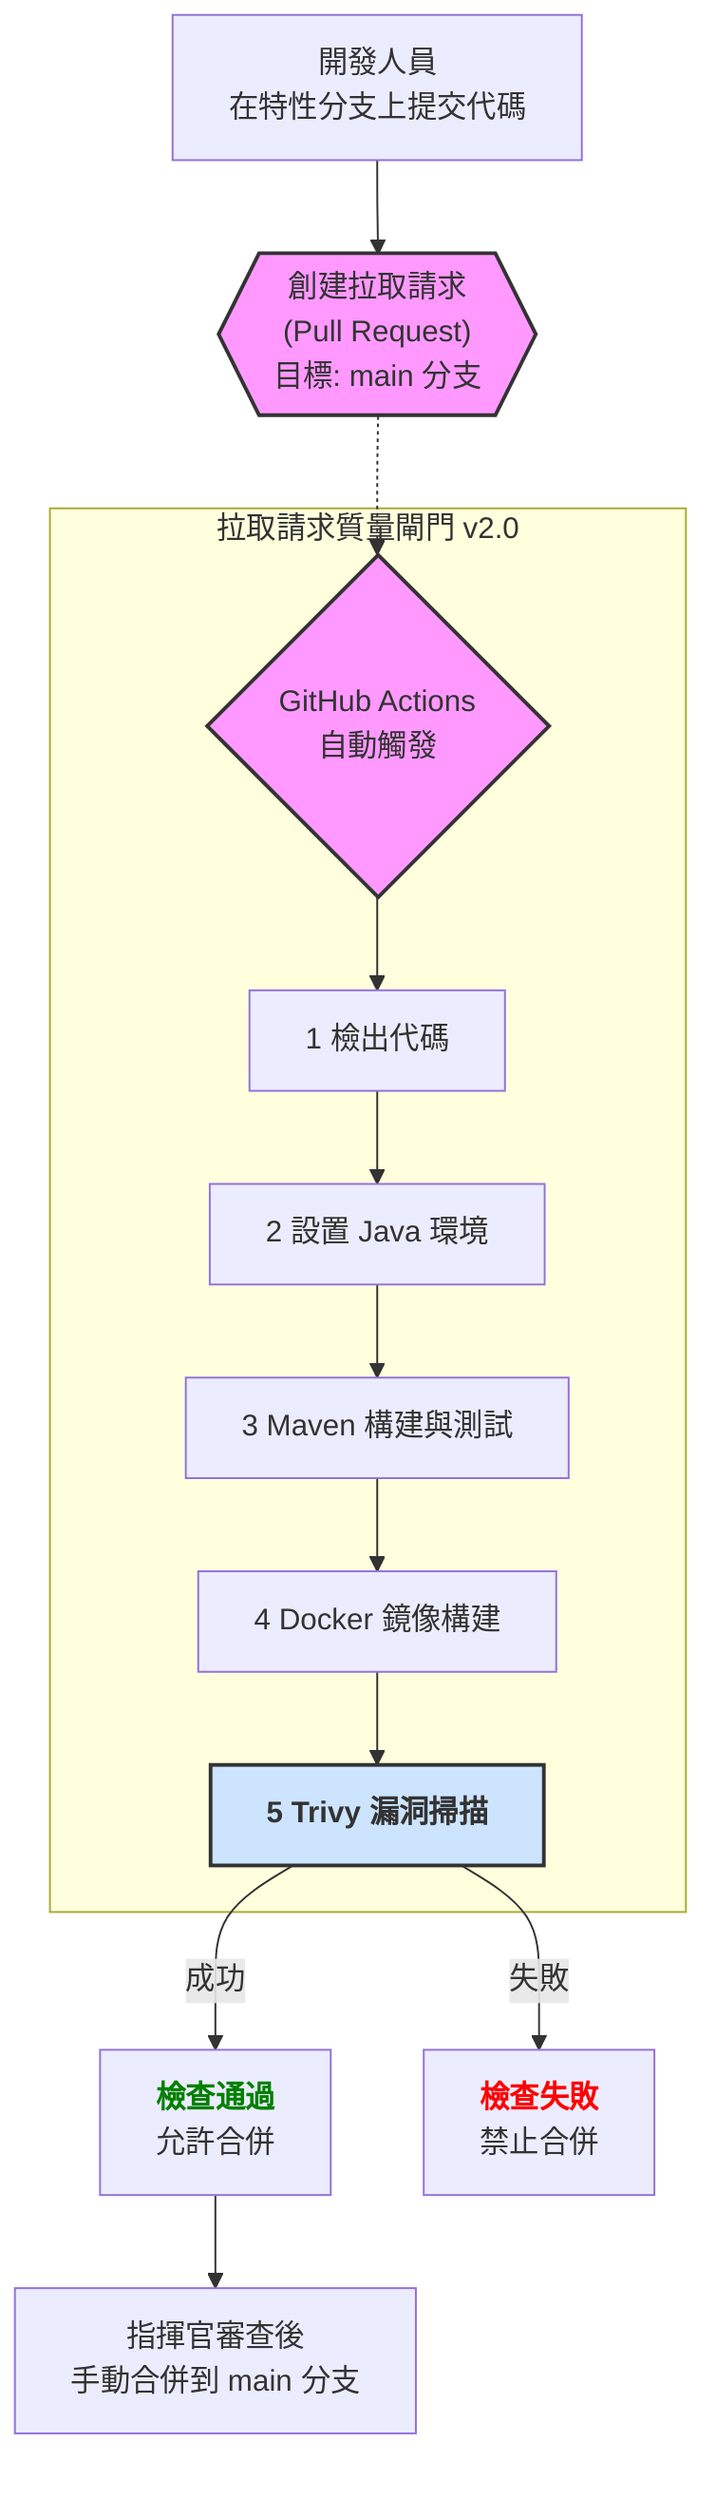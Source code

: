 graph TD
    %% CI/CD Pipeline Diagram for Act II: The Immune System
    %% Version 2.0 - Major Upgrade with Trivy Scan

    A["開發人員<br>在特性分支上提交代碼"] --> B{{"創建拉取請求<br>(Pull Request)<br>目標: main 分支"}}
    
    B -.-> C{"GitHub Actions<br>自動觸發"}
    
    subgraph "拉取請求質量閘門 v2.0"
        direction LR
        C --> S1["1 檢出代碼"]
        S1 --> S2["2 設置 Java 環境"]
        S2 --> S3["3 Maven 構建與測試"]
        S3 --> S4["4 Docker 鏡像構建"]
        S4 --> S5["<b>5 Trivy 漏洞掃描</b>"]
    end

    S5 -- "成功" --> R1["<font color=green><b>檢查通過</b></font><br>允許合併"]
    S5 -- "失敗" --> R2["<font color=red><b>檢查失敗</b></font><br>禁止合併"]

    R1 --> M["指揮官審查後<br>手動合併到 main 分支"]

    classDef trigger fill:#f9f,stroke:#333,stroke-width:2px;
    classDef newStep fill:#cde4ff,stroke:#333,stroke-width:2px;
    class B,C trigger;
    class S5 newStep;